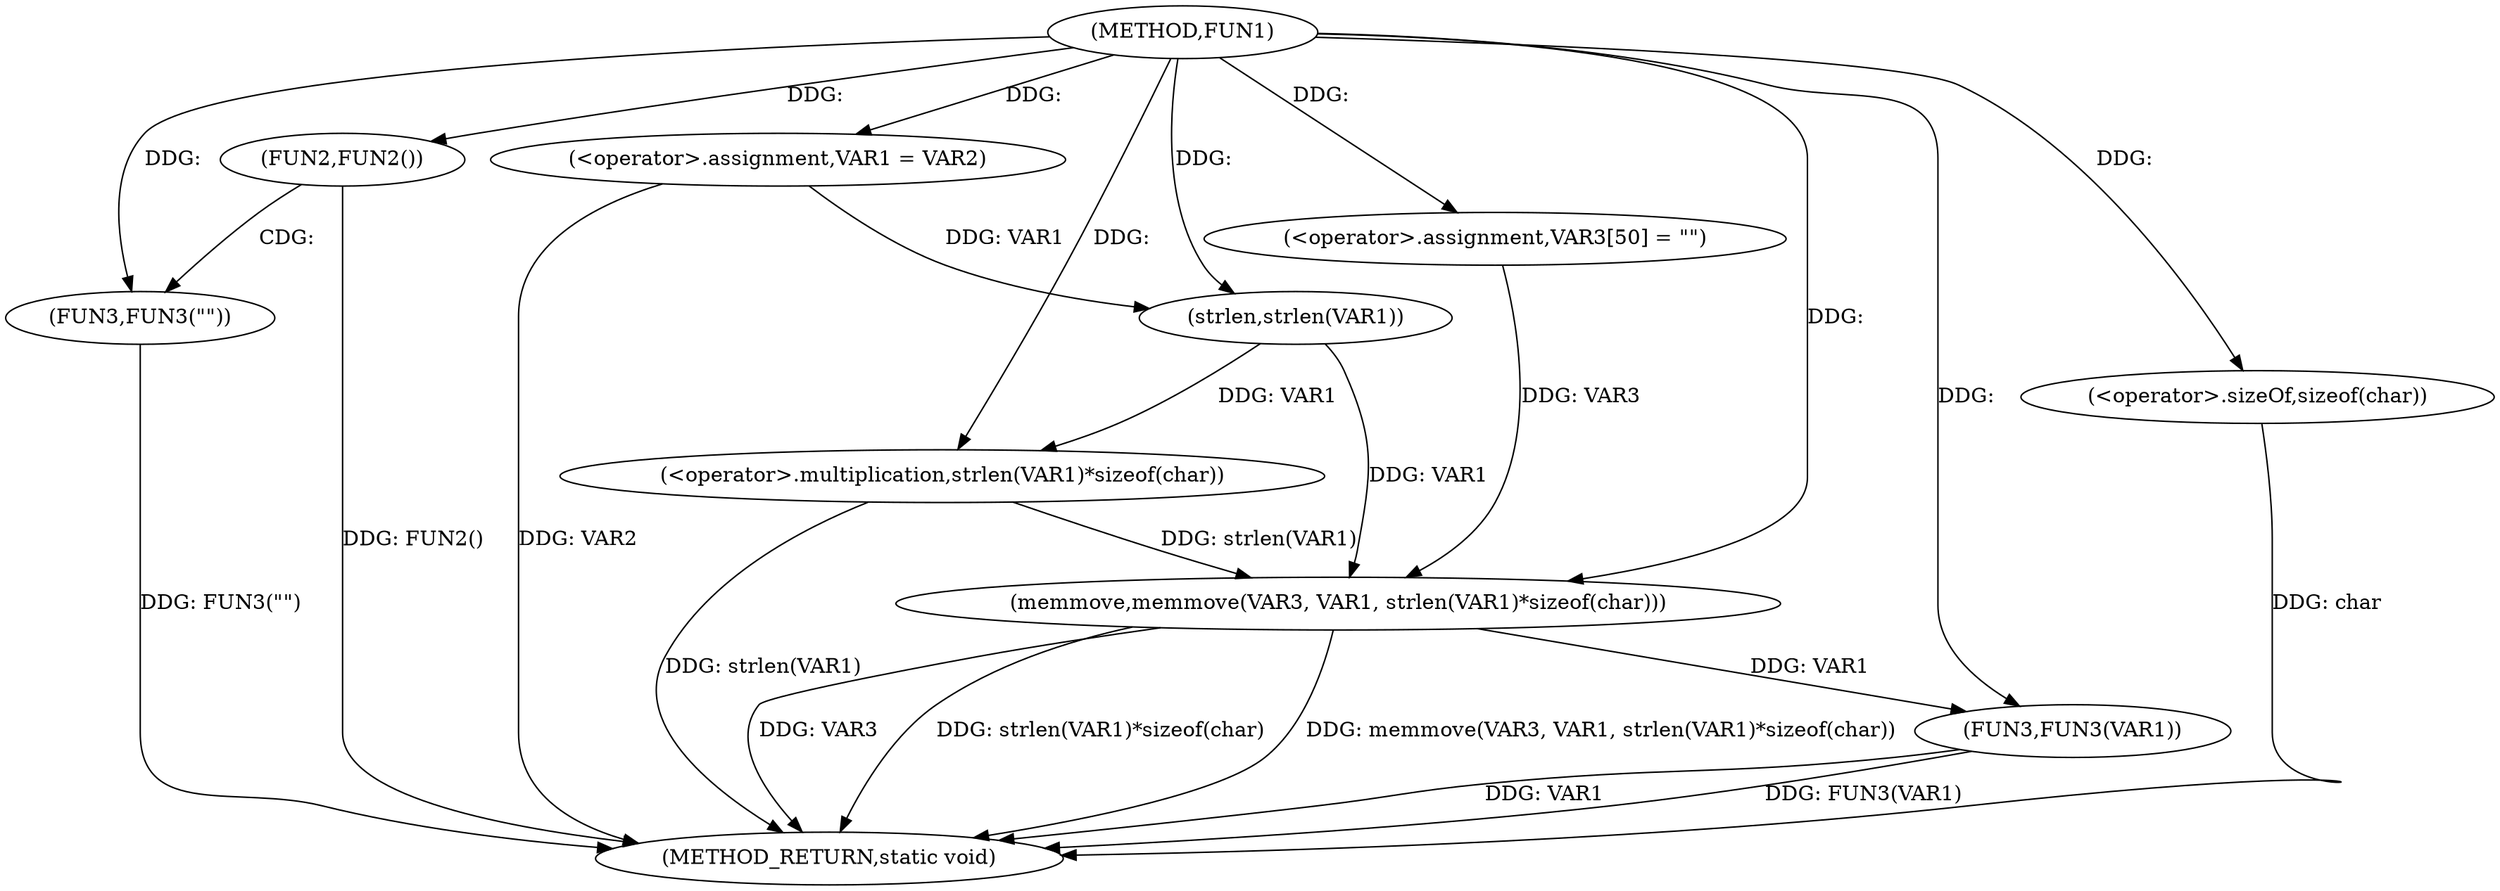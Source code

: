 digraph FUN1 {  
"1000100" [label = "(METHOD,FUN1)" ]
"1000129" [label = "(METHOD_RETURN,static void)" ]
"1000104" [label = "(<operator>.assignment,VAR1 = VAR2)" ]
"1000108" [label = "(FUN2,FUN2())" ]
"1000110" [label = "(FUN3,FUN3(\"\"))" ]
"1000116" [label = "(<operator>.assignment,VAR3[50] = \"\")" ]
"1000119" [label = "(memmove,memmove(VAR3, VAR1, strlen(VAR1)*sizeof(char)))" ]
"1000122" [label = "(<operator>.multiplication,strlen(VAR1)*sizeof(char))" ]
"1000123" [label = "(strlen,strlen(VAR1))" ]
"1000125" [label = "(<operator>.sizeOf,sizeof(char))" ]
"1000127" [label = "(FUN3,FUN3(VAR1))" ]
  "1000125" -> "1000129"  [ label = "DDG: char"] 
  "1000108" -> "1000129"  [ label = "DDG: FUN2()"] 
  "1000122" -> "1000129"  [ label = "DDG: strlen(VAR1)"] 
  "1000127" -> "1000129"  [ label = "DDG: FUN3(VAR1)"] 
  "1000119" -> "1000129"  [ label = "DDG: strlen(VAR1)*sizeof(char)"] 
  "1000127" -> "1000129"  [ label = "DDG: VAR1"] 
  "1000119" -> "1000129"  [ label = "DDG: memmove(VAR3, VAR1, strlen(VAR1)*sizeof(char))"] 
  "1000104" -> "1000129"  [ label = "DDG: VAR2"] 
  "1000110" -> "1000129"  [ label = "DDG: FUN3(\"\")"] 
  "1000119" -> "1000129"  [ label = "DDG: VAR3"] 
  "1000100" -> "1000104"  [ label = "DDG: "] 
  "1000100" -> "1000108"  [ label = "DDG: "] 
  "1000100" -> "1000110"  [ label = "DDG: "] 
  "1000100" -> "1000116"  [ label = "DDG: "] 
  "1000116" -> "1000119"  [ label = "DDG: VAR3"] 
  "1000100" -> "1000119"  [ label = "DDG: "] 
  "1000123" -> "1000119"  [ label = "DDG: VAR1"] 
  "1000122" -> "1000119"  [ label = "DDG: strlen(VAR1)"] 
  "1000123" -> "1000122"  [ label = "DDG: VAR1"] 
  "1000104" -> "1000123"  [ label = "DDG: VAR1"] 
  "1000100" -> "1000123"  [ label = "DDG: "] 
  "1000100" -> "1000122"  [ label = "DDG: "] 
  "1000100" -> "1000125"  [ label = "DDG: "] 
  "1000119" -> "1000127"  [ label = "DDG: VAR1"] 
  "1000100" -> "1000127"  [ label = "DDG: "] 
  "1000108" -> "1000110"  [ label = "CDG: "] 
}
